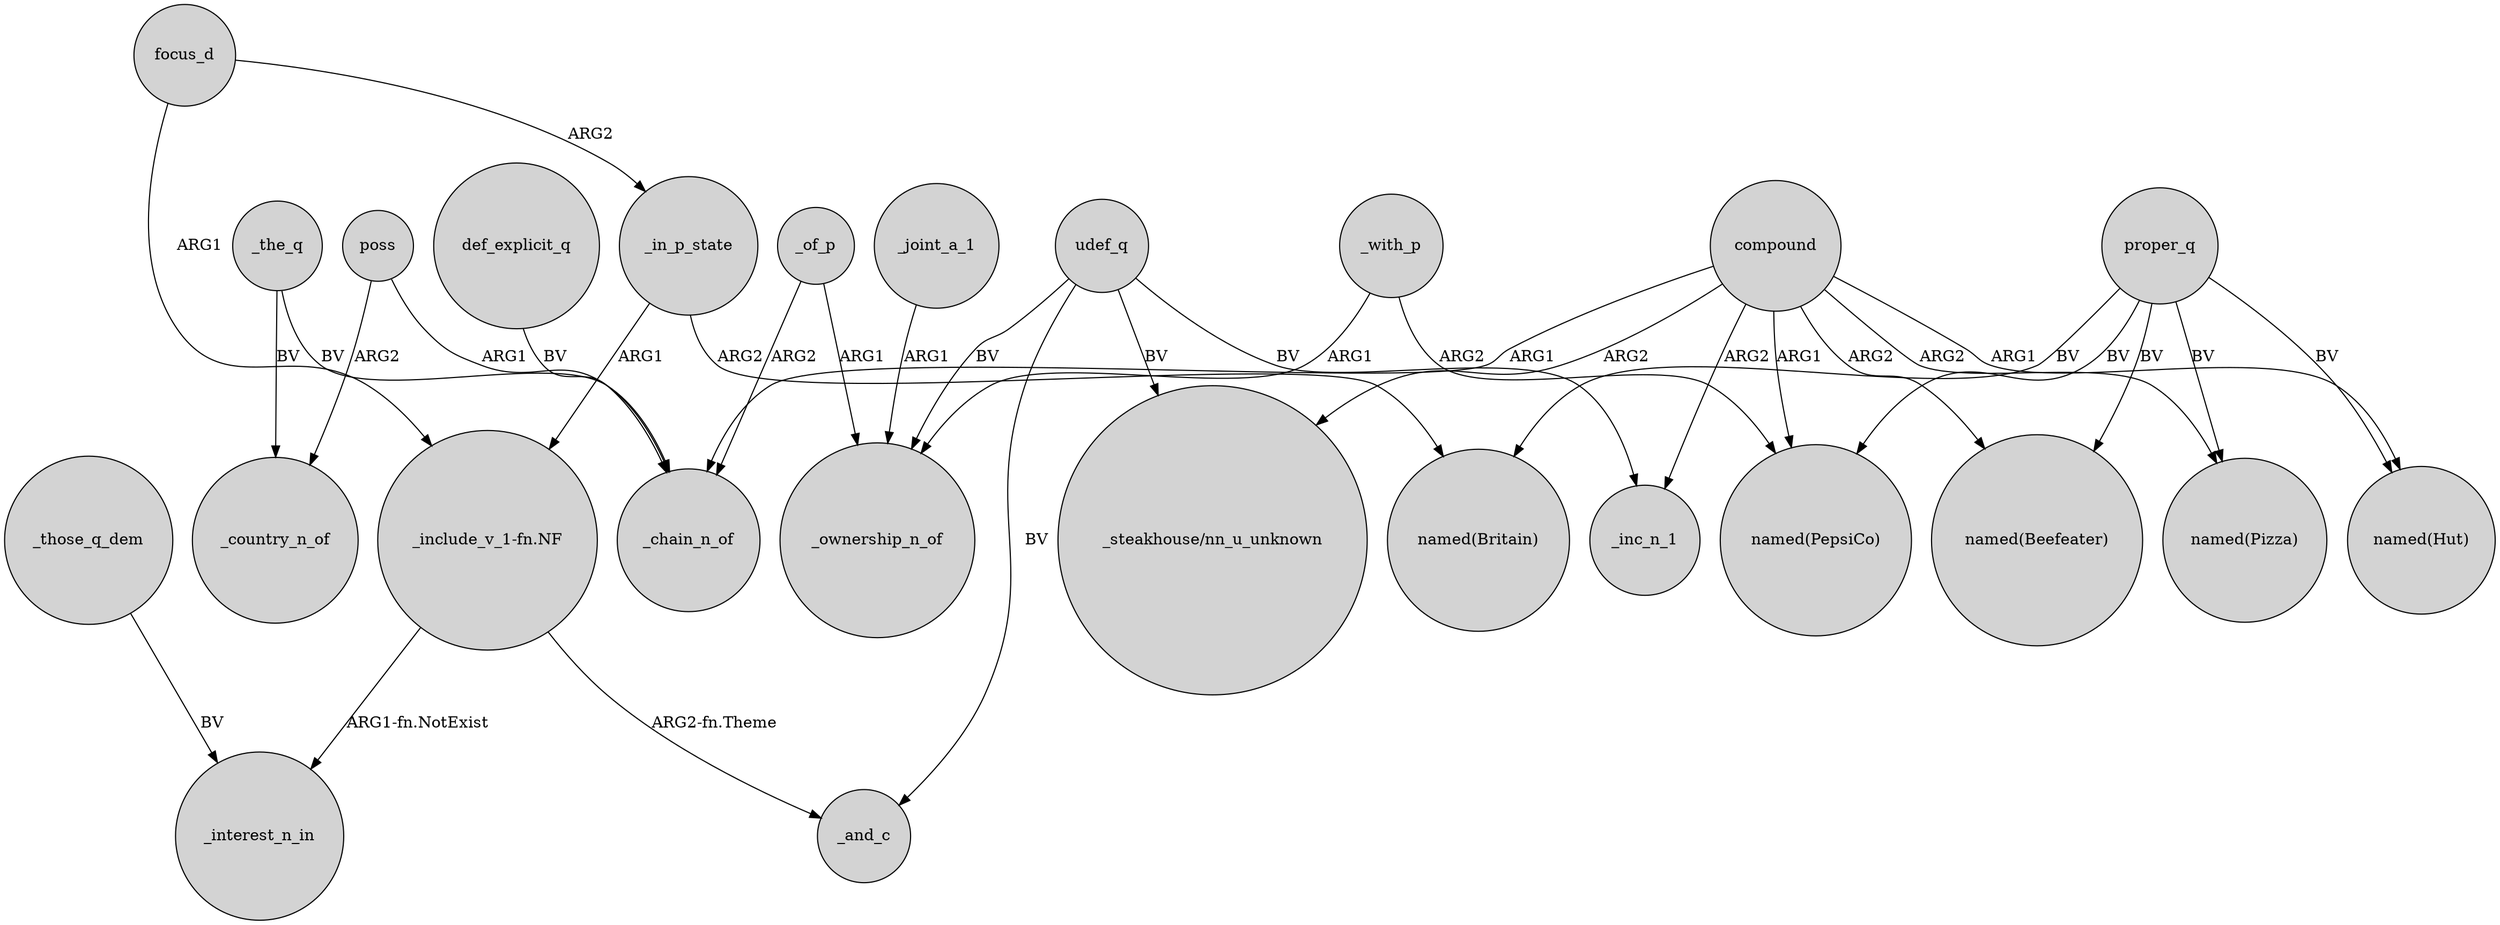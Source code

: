 digraph {
	node [shape=circle style=filled]
	_those_q_dem -> _interest_n_in [label=BV]
	def_explicit_q -> _chain_n_of [label=BV]
	poss -> _country_n_of [label=ARG2]
	compound -> "named(Hut)" [label=ARG1]
	compound -> "named(Beefeater)" [label=ARG2]
	udef_q -> _inc_n_1 [label=BV]
	_of_p -> _ownership_n_of [label=ARG1]
	compound -> "named(Pizza)" [label=ARG2]
	focus_d -> _in_p_state [label=ARG2]
	compound -> _chain_n_of [label=ARG1]
	poss -> _chain_n_of [label=ARG1]
	_with_p -> _ownership_n_of [label=ARG1]
	proper_q -> "named(PepsiCo)" [label=BV]
	"_include_v_1-fn.NF" -> _interest_n_in [label="ARG1-fn.NotExist"]
	_of_p -> _chain_n_of [label=ARG2]
	focus_d -> "_include_v_1-fn.NF" [label=ARG1]
	proper_q -> "named(Hut)" [label=BV]
	proper_q -> "named(Pizza)" [label=BV]
	_the_q -> _country_n_of [label=BV]
	proper_q -> "named(Beefeater)" [label=BV]
	udef_q -> _ownership_n_of [label=BV]
	_the_q -> _chain_n_of [label=BV]
	compound -> "_steakhouse/nn_u_unknown" [label=ARG2]
	_in_p_state -> "named(Britain)" [label=ARG2]
	"_include_v_1-fn.NF" -> _and_c [label="ARG2-fn.Theme"]
	_with_p -> "named(PepsiCo)" [label=ARG2]
	_joint_a_1 -> _ownership_n_of [label=ARG1]
	compound -> "named(PepsiCo)" [label=ARG1]
	_in_p_state -> "_include_v_1-fn.NF" [label=ARG1]
	udef_q -> _and_c [label=BV]
	compound -> _inc_n_1 [label=ARG2]
	udef_q -> "_steakhouse/nn_u_unknown" [label=BV]
	proper_q -> "named(Britain)" [label=BV]
}
